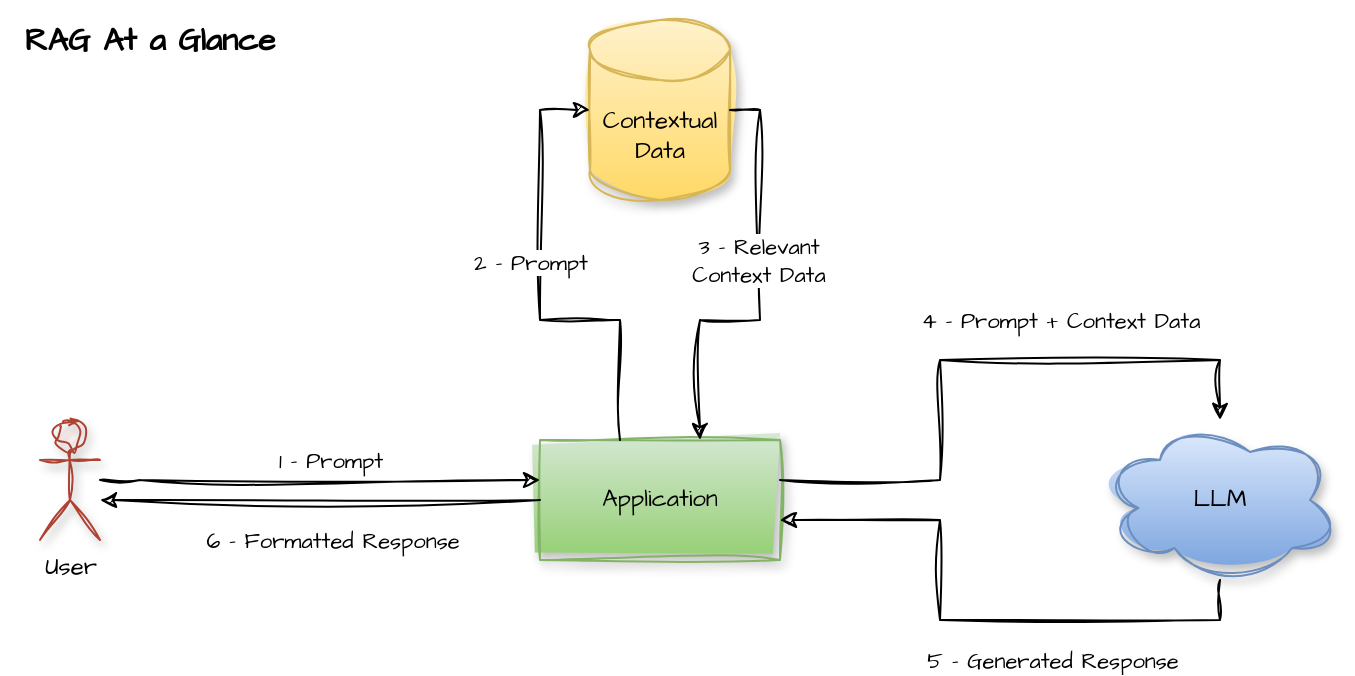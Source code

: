 <mxfile version="24.7.5" pages="3">
  <diagram name="RAG" id="kE4obG4LP_5_lALKV78q">
    <mxGraphModel dx="447" dy="502" grid="1" gridSize="10" guides="1" tooltips="1" connect="1" arrows="1" fold="1" page="0" pageScale="1" pageWidth="1100" pageHeight="850" math="0" shadow="0">
      <root>
        <mxCell id="0" />
        <mxCell id="1" parent="0" />
        <mxCell id="pPXNvvsrgx85W-xxbqxP-14" value="LLM" style="ellipse;shape=cloud;whiteSpace=wrap;html=1;sketch=1;hachureGap=4;jiggle=2;curveFitting=1;fontFamily=Architects Daughter;fontSource=https%3A%2F%2Ffonts.googleapis.com%2Fcss%3Ffamily%3DArchitects%2BDaughter;fillColor=#dae8fc;gradientColor=#7ea6e0;strokeColor=#6c8ebf;shadow=1;" parent="1" vertex="1">
          <mxGeometry x="1160" y="410" width="120" height="80" as="geometry" />
        </mxCell>
        <mxCell id="pPXNvvsrgx85W-xxbqxP-9" value="Contextual&lt;div&gt;Data&lt;/div&gt;" style="shape=cylinder3;whiteSpace=wrap;html=1;boundedLbl=1;backgroundOutline=1;size=15;sketch=1;hachureGap=4;jiggle=2;curveFitting=1;fontFamily=Architects Daughter;fontSource=https%3A%2F%2Ffonts.googleapis.com%2Fcss%3Ffamily%3DArchitects%2BDaughter;fillColor=#fff2cc;gradientColor=#ffd966;strokeColor=#d6b656;shadow=1;" parent="1" vertex="1">
          <mxGeometry x="905" y="210" width="70" height="90" as="geometry" />
        </mxCell>
        <mxCell id="pPXNvvsrgx85W-xxbqxP-6" value="Application" style="rounded=0;whiteSpace=wrap;html=1;sketch=1;hachureGap=4;jiggle=2;curveFitting=1;fontFamily=Architects Daughter;fontSource=https%3A%2F%2Ffonts.googleapis.com%2Fcss%3Ffamily%3DArchitects%2BDaughter;fillColor=#d5e8d4;gradientColor=#97d077;strokeColor=#82b366;shadow=1;" parent="1" vertex="1">
          <mxGeometry x="880" y="420" width="120" height="60" as="geometry" />
        </mxCell>
        <mxCell id="pPXNvvsrgx85W-xxbqxP-7" style="edgeStyle=orthogonalEdgeStyle;rounded=0;sketch=1;hachureGap=4;jiggle=2;curveFitting=1;orthogonalLoop=1;jettySize=auto;html=1;fontFamily=Architects Daughter;fontSource=https%3A%2F%2Ffonts.googleapis.com%2Fcss%3Ffamily%3DArchitects%2BDaughter;" parent="1" source="pPXNvvsrgx85W-xxbqxP-1" target="pPXNvvsrgx85W-xxbqxP-6" edge="1">
          <mxGeometry relative="1" as="geometry">
            <Array as="points">
              <mxPoint x="680" y="440" />
              <mxPoint x="680" y="440" />
            </Array>
          </mxGeometry>
        </mxCell>
        <mxCell id="pPXNvvsrgx85W-xxbqxP-8" value="1 - Prompt" style="edgeLabel;html=1;align=center;verticalAlign=middle;resizable=0;points=[];sketch=1;hachureGap=4;jiggle=2;curveFitting=1;fontFamily=Architects Daughter;fontSource=https%3A%2F%2Ffonts.googleapis.com%2Fcss%3Ffamily%3DArchitects%2BDaughter;" parent="pPXNvvsrgx85W-xxbqxP-7" vertex="1" connectable="0">
          <mxGeometry x="-0.294" y="1" relative="1" as="geometry">
            <mxPoint x="37" y="-9" as="offset" />
          </mxGeometry>
        </mxCell>
        <mxCell id="pPXNvvsrgx85W-xxbqxP-1" value="User" style="shape=umlActor;verticalLabelPosition=bottom;verticalAlign=top;html=1;outlineConnect=0;sketch=1;hachureGap=4;jiggle=2;curveFitting=1;fontFamily=Architects Daughter;fontSource=https%3A%2F%2Ffonts.googleapis.com%2Fcss%3Ffamily%3DArchitects%2BDaughter;fillColor=#fad9d5;strokeColor=#ae4132;shadow=1;" parent="1" vertex="1">
          <mxGeometry x="630" y="410" width="30" height="60" as="geometry" />
        </mxCell>
        <mxCell id="pPXNvvsrgx85W-xxbqxP-10" style="edgeStyle=orthogonalEdgeStyle;rounded=0;sketch=1;hachureGap=4;jiggle=2;curveFitting=1;orthogonalLoop=1;jettySize=auto;html=1;fontFamily=Architects Daughter;fontSource=https%3A%2F%2Ffonts.googleapis.com%2Fcss%3Ffamily%3DArchitects%2BDaughter;" parent="1" source="pPXNvvsrgx85W-xxbqxP-6" target="pPXNvvsrgx85W-xxbqxP-9" edge="1">
          <mxGeometry relative="1" as="geometry">
            <Array as="points">
              <mxPoint x="920" y="360" />
              <mxPoint x="880" y="360" />
              <mxPoint x="880" y="255" />
            </Array>
          </mxGeometry>
        </mxCell>
        <mxCell id="pPXNvvsrgx85W-xxbqxP-11" value="2 - Prompt" style="edgeLabel;html=1;align=center;verticalAlign=middle;resizable=0;points=[];sketch=1;hachureGap=4;jiggle=2;curveFitting=1;fontFamily=Architects Daughter;fontSource=https%3A%2F%2Ffonts.googleapis.com%2Fcss%3Ffamily%3DArchitects%2BDaughter;" parent="pPXNvvsrgx85W-xxbqxP-10" vertex="1" connectable="0">
          <mxGeometry x="0.083" y="5" relative="1" as="geometry">
            <mxPoint y="-5" as="offset" />
          </mxGeometry>
        </mxCell>
        <mxCell id="pPXNvvsrgx85W-xxbqxP-15" style="edgeStyle=orthogonalEdgeStyle;rounded=0;sketch=1;hachureGap=4;jiggle=2;curveFitting=1;orthogonalLoop=1;jettySize=auto;html=1;fontFamily=Architects Daughter;fontSource=https%3A%2F%2Ffonts.googleapis.com%2Fcss%3Ffamily%3DArchitects%2BDaughter;" parent="1" source="pPXNvvsrgx85W-xxbqxP-6" target="pPXNvvsrgx85W-xxbqxP-14" edge="1">
          <mxGeometry relative="1" as="geometry">
            <Array as="points">
              <mxPoint x="1080" y="440" />
              <mxPoint x="1080" y="380" />
              <mxPoint x="1220" y="380" />
            </Array>
          </mxGeometry>
        </mxCell>
        <mxCell id="pPXNvvsrgx85W-xxbqxP-16" value="4 - Prompt + Context Data" style="edgeLabel;html=1;align=center;verticalAlign=middle;resizable=0;points=[];sketch=1;hachureGap=4;jiggle=2;curveFitting=1;fontFamily=Architects Daughter;fontSource=https%3A%2F%2Ffonts.googleapis.com%2Fcss%3Ffamily%3DArchitects%2BDaughter;" parent="pPXNvvsrgx85W-xxbqxP-15" vertex="1" connectable="0">
          <mxGeometry x="0.103" y="-2" relative="1" as="geometry">
            <mxPoint x="29" y="-22" as="offset" />
          </mxGeometry>
        </mxCell>
        <mxCell id="pPXNvvsrgx85W-xxbqxP-19" style="edgeStyle=orthogonalEdgeStyle;rounded=0;sketch=1;hachureGap=4;jiggle=2;curveFitting=1;orthogonalLoop=1;jettySize=auto;html=1;fontFamily=Architects Daughter;fontSource=https%3A%2F%2Ffonts.googleapis.com%2Fcss%3Ffamily%3DArchitects%2BDaughter;" parent="1" source="pPXNvvsrgx85W-xxbqxP-6" target="pPXNvvsrgx85W-xxbqxP-1" edge="1">
          <mxGeometry relative="1" as="geometry">
            <Array as="points">
              <mxPoint x="640" y="460" />
              <mxPoint x="640" y="460" />
            </Array>
          </mxGeometry>
        </mxCell>
        <mxCell id="pPXNvvsrgx85W-xxbqxP-20" value="6 - Formatted Response" style="edgeLabel;html=1;align=center;verticalAlign=middle;resizable=0;points=[];sketch=1;hachureGap=4;jiggle=2;curveFitting=1;fontFamily=Architects Daughter;fontSource=https%3A%2F%2Ffonts.googleapis.com%2Fcss%3Ffamily%3DArchitects%2BDaughter;" parent="pPXNvvsrgx85W-xxbqxP-19" vertex="1" connectable="0">
          <mxGeometry x="-0.05" y="3" relative="1" as="geometry">
            <mxPoint y="17" as="offset" />
          </mxGeometry>
        </mxCell>
        <mxCell id="pPXNvvsrgx85W-xxbqxP-12" style="edgeStyle=orthogonalEdgeStyle;rounded=0;sketch=1;hachureGap=4;jiggle=2;curveFitting=1;orthogonalLoop=1;jettySize=auto;html=1;fontFamily=Architects Daughter;fontSource=https%3A%2F%2Ffonts.googleapis.com%2Fcss%3Ffamily%3DArchitects%2BDaughter;" parent="1" source="pPXNvvsrgx85W-xxbqxP-9" target="pPXNvvsrgx85W-xxbqxP-6" edge="1">
          <mxGeometry relative="1" as="geometry">
            <Array as="points">
              <mxPoint x="990" y="255" />
              <mxPoint x="990" y="360" />
              <mxPoint x="960" y="360" />
            </Array>
          </mxGeometry>
        </mxCell>
        <mxCell id="pPXNvvsrgx85W-xxbqxP-13" value="3 - Relevant&lt;div&gt;Context Data&lt;/div&gt;" style="edgeLabel;html=1;align=center;verticalAlign=middle;resizable=0;points=[];sketch=1;hachureGap=4;jiggle=2;curveFitting=1;fontFamily=Architects Daughter;fontSource=https%3A%2F%2Ffonts.googleapis.com%2Fcss%3Ffamily%3DArchitects%2BDaughter;" parent="pPXNvvsrgx85W-xxbqxP-12" vertex="1" connectable="0">
          <mxGeometry x="-0.352" y="-1" relative="1" as="geometry">
            <mxPoint y="22" as="offset" />
          </mxGeometry>
        </mxCell>
        <mxCell id="pPXNvvsrgx85W-xxbqxP-17" style="edgeStyle=orthogonalEdgeStyle;rounded=0;sketch=1;hachureGap=4;jiggle=2;curveFitting=1;orthogonalLoop=1;jettySize=auto;html=1;fontFamily=Architects Daughter;fontSource=https%3A%2F%2Ffonts.googleapis.com%2Fcss%3Ffamily%3DArchitects%2BDaughter;" parent="1" source="pPXNvvsrgx85W-xxbqxP-14" target="pPXNvvsrgx85W-xxbqxP-6" edge="1">
          <mxGeometry relative="1" as="geometry">
            <Array as="points">
              <mxPoint x="1220" y="510" />
              <mxPoint x="1080" y="510" />
              <mxPoint x="1080" y="460" />
            </Array>
          </mxGeometry>
        </mxCell>
        <mxCell id="pPXNvvsrgx85W-xxbqxP-18" value="5 - Generated Response" style="edgeLabel;html=1;align=center;verticalAlign=middle;resizable=0;points=[];sketch=1;hachureGap=4;jiggle=2;curveFitting=1;fontFamily=Architects Daughter;fontSource=https%3A%2F%2Ffonts.googleapis.com%2Fcss%3Ffamily%3DArchitects%2BDaughter;" parent="pPXNvvsrgx85W-xxbqxP-17" vertex="1" connectable="0">
          <mxGeometry x="-0.283" y="3" relative="1" as="geometry">
            <mxPoint y="17" as="offset" />
          </mxGeometry>
        </mxCell>
        <mxCell id="pPXNvvsrgx85W-xxbqxP-22" value="&lt;b&gt;&lt;font style=&quot;font-size: 16px;&quot;&gt;RAG At a Glance&lt;/font&gt;&lt;/b&gt;" style="text;strokeColor=none;align=center;fillColor=none;html=1;verticalAlign=middle;whiteSpace=wrap;rounded=0;fontFamily=Architects Daughter;fontSource=https%3A%2F%2Ffonts.googleapis.com%2Fcss%3Ffamily%3DArchitects%2BDaughter;" parent="1" vertex="1">
          <mxGeometry x="610" y="200" width="150" height="40" as="geometry" />
        </mxCell>
      </root>
    </mxGraphModel>
  </diagram>
  <diagram name="Chained RAG" id="l81IULzTw1JL9GeT73h5">
    <mxGraphModel dx="447" dy="502" grid="1" gridSize="10" guides="1" tooltips="1" connect="1" arrows="1" fold="1" page="0" pageScale="1" pageWidth="1100" pageHeight="850" math="0" shadow="0">
      <root>
        <mxCell id="gzQuNbm_RBBoLiChKryB-0" />
        <mxCell id="gzQuNbm_RBBoLiChKryB-1" parent="gzQuNbm_RBBoLiChKryB-0" />
        <mxCell id="CKhLKCafp6x-i7XQPc13-2" style="edgeStyle=orthogonalEdgeStyle;rounded=0;sketch=1;hachureGap=4;jiggle=2;curveFitting=1;orthogonalLoop=1;jettySize=auto;html=1;fontFamily=Architects Daughter;fontSource=https%3A%2F%2Ffonts.googleapis.com%2Fcss%3Ffamily%3DArchitects%2BDaughter;" parent="gzQuNbm_RBBoLiChKryB-1" source="gzQuNbm_RBBoLiChKryB-2" target="gzQuNbm_RBBoLiChKryB-4" edge="1">
          <mxGeometry relative="1" as="geometry">
            <Array as="points">
              <mxPoint x="1030" y="390" />
              <mxPoint x="1030" y="390" />
            </Array>
          </mxGeometry>
        </mxCell>
        <mxCell id="CKhLKCafp6x-i7XQPc13-3" value="3 - Search Terms" style="edgeLabel;html=1;align=center;verticalAlign=middle;resizable=0;points=[];sketch=1;hachureGap=4;jiggle=2;curveFitting=1;fontFamily=Architects Daughter;fontSource=https%3A%2F%2Ffonts.googleapis.com%2Fcss%3Ffamily%3DArchitects%2BDaughter;" parent="CKhLKCafp6x-i7XQPc13-2" vertex="1" connectable="0">
          <mxGeometry x="-0.273" y="4" relative="1" as="geometry">
            <mxPoint x="-30" y="6" as="offset" />
          </mxGeometry>
        </mxCell>
        <mxCell id="DBpJ9lg1sncfKDt48QXm-1" style="edgeStyle=orthogonalEdgeStyle;rounded=0;sketch=1;hachureGap=4;jiggle=2;curveFitting=1;orthogonalLoop=1;jettySize=auto;html=1;fontFamily=Architects Daughter;fontSource=https%3A%2F%2Ffonts.googleapis.com%2Fcss%3Ffamily%3DArchitects%2BDaughter;" parent="gzQuNbm_RBBoLiChKryB-1" source="gzQuNbm_RBBoLiChKryB-2" target="gzQuNbm_RBBoLiChKryB-4" edge="1">
          <mxGeometry relative="1" as="geometry">
            <Array as="points">
              <mxPoint x="1095" y="460" />
              <mxPoint x="1095" y="480" />
            </Array>
          </mxGeometry>
        </mxCell>
        <mxCell id="xfKBIIXzis9Ij6C3FSD8-0" value="7 - Generated Response" style="edgeLabel;html=1;align=center;verticalAlign=middle;resizable=0;points=[];sketch=1;hachureGap=4;jiggle=2;curveFitting=1;fontFamily=Architects Daughter;fontSource=https%3A%2F%2Ffonts.googleapis.com%2Fcss%3Ffamily%3DArchitects%2BDaughter;" parent="DBpJ9lg1sncfKDt48QXm-1" vertex="1" connectable="0">
          <mxGeometry x="0.447" y="-5" relative="1" as="geometry">
            <mxPoint x="31" y="15" as="offset" />
          </mxGeometry>
        </mxCell>
        <mxCell id="gzQuNbm_RBBoLiChKryB-2" value="LLM" style="ellipse;shape=cloud;whiteSpace=wrap;html=1;sketch=1;hachureGap=4;jiggle=2;curveFitting=1;fontFamily=Architects Daughter;fontSource=https%3A%2F%2Ffonts.googleapis.com%2Fcss%3Ffamily%3DArchitects%2BDaughter;fillColor=#dae8fc;gradientColor=#7ea6e0;strokeColor=#6c8ebf;shadow=1;" parent="gzQuNbm_RBBoLiChKryB-1" vertex="1">
          <mxGeometry x="1200" y="330" width="180" height="160" as="geometry" />
        </mxCell>
        <mxCell id="dFbbVLXE851_XW0I7uAp-3" style="edgeStyle=orthogonalEdgeStyle;rounded=0;sketch=1;hachureGap=4;jiggle=2;curveFitting=1;orthogonalLoop=1;jettySize=auto;html=1;fontFamily=Architects Daughter;fontSource=https%3A%2F%2Ffonts.googleapis.com%2Fcss%3Ffamily%3DArchitects%2BDaughter;" parent="gzQuNbm_RBBoLiChKryB-1" source="gzQuNbm_RBBoLiChKryB-3" target="gzQuNbm_RBBoLiChKryB-4" edge="1">
          <mxGeometry relative="1" as="geometry">
            <Array as="points">
              <mxPoint x="990" y="165" />
              <mxPoint x="990" y="265" />
              <mxPoint x="950" y="265" />
            </Array>
          </mxGeometry>
        </mxCell>
        <mxCell id="dFbbVLXE851_XW0I7uAp-4" value="5 - Relevant&lt;div&gt;Context Data&lt;/div&gt;" style="edgeLabel;html=1;align=center;verticalAlign=middle;resizable=0;points=[];sketch=1;hachureGap=4;jiggle=2;curveFitting=1;fontFamily=Architects Daughter;fontSource=https%3A%2F%2Ffonts.googleapis.com%2Fcss%3Ffamily%3DArchitects%2BDaughter;" parent="dFbbVLXE851_XW0I7uAp-3" vertex="1" connectable="0">
          <mxGeometry x="-0.164" relative="1" as="geometry">
            <mxPoint x="50" y="-12" as="offset" />
          </mxGeometry>
        </mxCell>
        <mxCell id="gzQuNbm_RBBoLiChKryB-3" value="Contextual&lt;div&gt;Data&lt;/div&gt;" style="shape=cylinder3;whiteSpace=wrap;html=1;boundedLbl=1;backgroundOutline=1;size=15;sketch=1;hachureGap=4;jiggle=2;curveFitting=1;fontFamily=Architects Daughter;fontSource=https%3A%2F%2Ffonts.googleapis.com%2Fcss%3Ffamily%3DArchitects%2BDaughter;fillColor=#fff2cc;gradientColor=#ffd966;strokeColor=#d6b656;shadow=1;" parent="gzQuNbm_RBBoLiChKryB-1" vertex="1">
          <mxGeometry x="895" y="120" width="70" height="90" as="geometry" />
        </mxCell>
        <mxCell id="CKhLKCafp6x-i7XQPc13-0" style="edgeStyle=orthogonalEdgeStyle;rounded=0;sketch=1;hachureGap=4;jiggle=2;curveFitting=1;orthogonalLoop=1;jettySize=auto;html=1;fontFamily=Architects Daughter;fontSource=https%3A%2F%2Ffonts.googleapis.com%2Fcss%3Ffamily%3DArchitects%2BDaughter;" parent="gzQuNbm_RBBoLiChKryB-1" source="gzQuNbm_RBBoLiChKryB-4" target="gzQuNbm_RBBoLiChKryB-2" edge="1">
          <mxGeometry relative="1" as="geometry">
            <Array as="points">
              <mxPoint x="1075" y="340" />
              <mxPoint x="1075" y="360" />
            </Array>
          </mxGeometry>
        </mxCell>
        <mxCell id="CKhLKCafp6x-i7XQPc13-1" value="2 - Convert Prompt&lt;div&gt;to Search Terms&lt;/div&gt;" style="edgeLabel;html=1;align=center;verticalAlign=middle;resizable=0;points=[];sketch=1;hachureGap=4;jiggle=2;curveFitting=1;fontFamily=Architects Daughter;fontSource=https%3A%2F%2Ffonts.googleapis.com%2Fcss%3Ffamily%3DArchitects%2BDaughter;" parent="CKhLKCafp6x-i7XQPc13-0" vertex="1" connectable="0">
          <mxGeometry x="-0.466" relative="1" as="geometry">
            <mxPoint x="24" y="-20" as="offset" />
          </mxGeometry>
        </mxCell>
        <mxCell id="dFbbVLXE851_XW0I7uAp-1" style="edgeStyle=orthogonalEdgeStyle;rounded=0;sketch=1;hachureGap=4;jiggle=2;curveFitting=1;orthogonalLoop=1;jettySize=auto;html=1;fontFamily=Architects Daughter;fontSource=https%3A%2F%2Ffonts.googleapis.com%2Fcss%3Ffamily%3DArchitects%2BDaughter;" parent="gzQuNbm_RBBoLiChKryB-1" source="gzQuNbm_RBBoLiChKryB-4" target="gzQuNbm_RBBoLiChKryB-3" edge="1">
          <mxGeometry relative="1" as="geometry">
            <Array as="points">
              <mxPoint x="910" y="265" />
              <mxPoint x="870" y="265" />
              <mxPoint x="870" y="165" />
            </Array>
          </mxGeometry>
        </mxCell>
        <mxCell id="dFbbVLXE851_XW0I7uAp-2" value="4 - Search&lt;div&gt;Terms&lt;/div&gt;" style="edgeLabel;html=1;align=center;verticalAlign=middle;resizable=0;points=[];sketch=1;hachureGap=4;jiggle=2;curveFitting=1;fontFamily=Architects Daughter;fontSource=https%3A%2F%2Ffonts.googleapis.com%2Fcss%3Ffamily%3DArchitects%2BDaughter;" parent="dFbbVLXE851_XW0I7uAp-1" vertex="1" connectable="0">
          <mxGeometry x="-0.182" y="-2" relative="1" as="geometry">
            <mxPoint x="-45" y="-43" as="offset" />
          </mxGeometry>
        </mxCell>
        <mxCell id="dvjIXB0ZnnetKhNZxXUa-0" style="edgeStyle=orthogonalEdgeStyle;rounded=0;sketch=1;hachureGap=4;jiggle=2;curveFitting=1;orthogonalLoop=1;jettySize=auto;html=1;fontFamily=Architects Daughter;fontSource=https%3A%2F%2Ffonts.googleapis.com%2Fcss%3Ffamily%3DArchitects%2BDaughter;" parent="gzQuNbm_RBBoLiChKryB-1" source="gzQuNbm_RBBoLiChKryB-4" target="gzQuNbm_RBBoLiChKryB-2" edge="1">
          <mxGeometry relative="1" as="geometry">
            <Array as="points">
              <mxPoint x="1030" y="430" />
              <mxPoint x="1030" y="430" />
            </Array>
          </mxGeometry>
        </mxCell>
        <mxCell id="DBpJ9lg1sncfKDt48QXm-0" value="6 - Prompt + Context Data" style="edgeLabel;html=1;align=center;verticalAlign=middle;resizable=0;points=[];sketch=1;hachureGap=4;jiggle=2;curveFitting=1;fontFamily=Architects Daughter;fontSource=https%3A%2F%2Ffonts.googleapis.com%2Fcss%3Ffamily%3DArchitects%2BDaughter;" parent="dvjIXB0ZnnetKhNZxXUa-0" vertex="1" connectable="0">
          <mxGeometry x="-0.398" y="2" relative="1" as="geometry">
            <mxPoint x="36" y="12" as="offset" />
          </mxGeometry>
        </mxCell>
        <mxCell id="gzQuNbm_RBBoLiChKryB-4" value="Application" style="rounded=0;whiteSpace=wrap;html=1;sketch=1;hachureGap=4;jiggle=2;curveFitting=1;fontFamily=Architects Daughter;fontSource=https%3A%2F%2Ffonts.googleapis.com%2Fcss%3Ffamily%3DArchitects%2BDaughter;fillColor=#d5e8d4;gradientColor=#97d077;strokeColor=#82b366;shadow=1;" parent="gzQuNbm_RBBoLiChKryB-1" vertex="1">
          <mxGeometry x="870" y="320" width="120" height="180" as="geometry" />
        </mxCell>
        <mxCell id="gzQuNbm_RBBoLiChKryB-5" style="edgeStyle=orthogonalEdgeStyle;rounded=0;sketch=1;hachureGap=4;jiggle=2;curveFitting=1;orthogonalLoop=1;jettySize=auto;html=1;fontFamily=Architects Daughter;fontSource=https%3A%2F%2Ffonts.googleapis.com%2Fcss%3Ffamily%3DArchitects%2BDaughter;" parent="gzQuNbm_RBBoLiChKryB-1" source="gzQuNbm_RBBoLiChKryB-7" edge="1">
          <mxGeometry relative="1" as="geometry">
            <mxPoint x="660" y="350" as="sourcePoint" />
            <mxPoint x="870" y="350" as="targetPoint" />
            <Array as="points">
              <mxPoint x="765" y="390" />
              <mxPoint x="765" y="350" />
            </Array>
          </mxGeometry>
        </mxCell>
        <mxCell id="gzQuNbm_RBBoLiChKryB-6" value="1 - Prompt" style="edgeLabel;html=1;align=center;verticalAlign=middle;resizable=0;points=[];sketch=1;hachureGap=4;jiggle=2;curveFitting=1;fontFamily=Architects Daughter;fontSource=https%3A%2F%2Ffonts.googleapis.com%2Fcss%3Ffamily%3DArchitects%2BDaughter;" parent="gzQuNbm_RBBoLiChKryB-5" vertex="1" connectable="0">
          <mxGeometry x="-0.294" y="1" relative="1" as="geometry">
            <mxPoint x="-32" y="-19" as="offset" />
          </mxGeometry>
        </mxCell>
        <mxCell id="gzQuNbm_RBBoLiChKryB-7" value="User" style="shape=umlActor;verticalLabelPosition=bottom;verticalAlign=top;html=1;outlineConnect=0;sketch=1;hachureGap=4;jiggle=2;curveFitting=1;fontFamily=Architects Daughter;fontSource=https%3A%2F%2Ffonts.googleapis.com%2Fcss%3Ffamily%3DArchitects%2BDaughter;fillColor=#fad9d5;strokeColor=#ae4132;shadow=1;" parent="gzQuNbm_RBBoLiChKryB-1" vertex="1">
          <mxGeometry x="620" y="380" width="30" height="60" as="geometry" />
        </mxCell>
        <mxCell id="gzQuNbm_RBBoLiChKryB-12" style="edgeStyle=orthogonalEdgeStyle;rounded=0;sketch=1;hachureGap=4;jiggle=2;curveFitting=1;orthogonalLoop=1;jettySize=auto;html=1;fontFamily=Architects Daughter;fontSource=https%3A%2F%2Ffonts.googleapis.com%2Fcss%3Ffamily%3DArchitects%2BDaughter;" parent="gzQuNbm_RBBoLiChKryB-1" source="gzQuNbm_RBBoLiChKryB-4" target="gzQuNbm_RBBoLiChKryB-7" edge="1">
          <mxGeometry relative="1" as="geometry">
            <Array as="points">
              <mxPoint x="760" y="480" />
              <mxPoint x="760" y="430" />
            </Array>
          </mxGeometry>
        </mxCell>
        <mxCell id="gzQuNbm_RBBoLiChKryB-13" value="8 - Formatted Response" style="edgeLabel;html=1;align=center;verticalAlign=middle;resizable=0;points=[];sketch=1;hachureGap=4;jiggle=2;curveFitting=1;fontFamily=Architects Daughter;fontSource=https%3A%2F%2Ffonts.googleapis.com%2Fcss%3Ffamily%3DArchitects%2BDaughter;" parent="gzQuNbm_RBBoLiChKryB-12" vertex="1" connectable="0">
          <mxGeometry x="-0.05" y="3" relative="1" as="geometry">
            <mxPoint x="-7" y="38" as="offset" />
          </mxGeometry>
        </mxCell>
        <mxCell id="gzQuNbm_RBBoLiChKryB-18" value="&lt;b&gt;&lt;font style=&quot;font-size: 16px;&quot;&gt;Chained RAG&lt;/font&gt;&lt;/b&gt;" style="text;strokeColor=none;align=center;fillColor=none;html=1;verticalAlign=middle;whiteSpace=wrap;rounded=0;fontFamily=Architects Daughter;fontSource=https%3A%2F%2Ffonts.googleapis.com%2Fcss%3Ffamily%3DArchitects%2BDaughter;" parent="gzQuNbm_RBBoLiChKryB-1" vertex="1">
          <mxGeometry x="590" y="100" width="150" height="40" as="geometry" />
        </mxCell>
      </root>
    </mxGraphModel>
  </diagram>
  <diagram name="Tools-RAG" id="5gKEQBaChF7w7_cSnuJO">
    <mxGraphModel dx="447" dy="502" grid="1" gridSize="10" guides="1" tooltips="1" connect="1" arrows="1" fold="1" page="0" pageScale="1" pageWidth="1100" pageHeight="850" math="0" shadow="0">
      <root>
        <mxCell id="ggy9wHLkx3hfmrVUQLov-0" />
        <mxCell id="ggy9wHLkx3hfmrVUQLov-1" parent="ggy9wHLkx3hfmrVUQLov-0" />
        <mxCell id="ggy9wHLkx3hfmrVUQLov-2" style="edgeStyle=orthogonalEdgeStyle;rounded=0;sketch=1;hachureGap=4;jiggle=2;curveFitting=1;orthogonalLoop=1;jettySize=auto;html=1;fontFamily=Architects Daughter;fontSource=https%3A%2F%2Ffonts.googleapis.com%2Fcss%3Ffamily%3DArchitects%2BDaughter;" edge="1" parent="ggy9wHLkx3hfmrVUQLov-1" source="ggy9wHLkx3hfmrVUQLov-6" target="ggy9wHLkx3hfmrVUQLov-16">
          <mxGeometry relative="1" as="geometry">
            <Array as="points">
              <mxPoint x="1030" y="390" />
              <mxPoint x="1030" y="390" />
            </Array>
          </mxGeometry>
        </mxCell>
        <mxCell id="ggy9wHLkx3hfmrVUQLov-3" value="3 - tools + arg(s)" style="edgeLabel;html=1;align=center;verticalAlign=middle;resizable=0;points=[];sketch=1;hachureGap=4;jiggle=2;curveFitting=1;fontFamily=Architects Daughter;fontSource=https%3A%2F%2Ffonts.googleapis.com%2Fcss%3Ffamily%3DArchitects%2BDaughter;" vertex="1" connectable="0" parent="ggy9wHLkx3hfmrVUQLov-2">
          <mxGeometry x="-0.273" y="4" relative="1" as="geometry">
            <mxPoint x="-30" y="6" as="offset" />
          </mxGeometry>
        </mxCell>
        <mxCell id="ggy9wHLkx3hfmrVUQLov-4" style="edgeStyle=orthogonalEdgeStyle;rounded=0;sketch=1;hachureGap=4;jiggle=2;curveFitting=1;orthogonalLoop=1;jettySize=auto;html=1;fontFamily=Architects Daughter;fontSource=https%3A%2F%2Ffonts.googleapis.com%2Fcss%3Ffamily%3DArchitects%2BDaughter;" edge="1" parent="ggy9wHLkx3hfmrVUQLov-1" source="ggy9wHLkx3hfmrVUQLov-6" target="ggy9wHLkx3hfmrVUQLov-16">
          <mxGeometry relative="1" as="geometry">
            <Array as="points">
              <mxPoint x="1095" y="460" />
              <mxPoint x="1095" y="480" />
            </Array>
          </mxGeometry>
        </mxCell>
        <mxCell id="ggy9wHLkx3hfmrVUQLov-5" value="7 - Generated Response" style="edgeLabel;html=1;align=center;verticalAlign=middle;resizable=0;points=[];sketch=1;hachureGap=4;jiggle=2;curveFitting=1;fontFamily=Architects Daughter;fontSource=https%3A%2F%2Ffonts.googleapis.com%2Fcss%3Ffamily%3DArchitects%2BDaughter;" vertex="1" connectable="0" parent="ggy9wHLkx3hfmrVUQLov-4">
          <mxGeometry x="0.447" y="-5" relative="1" as="geometry">
            <mxPoint x="31" y="15" as="offset" />
          </mxGeometry>
        </mxCell>
        <mxCell id="ggy9wHLkx3hfmrVUQLov-6" value="LLM" style="ellipse;shape=cloud;whiteSpace=wrap;html=1;sketch=1;hachureGap=4;jiggle=2;curveFitting=1;fontFamily=Architects Daughter;fontSource=https%3A%2F%2Ffonts.googleapis.com%2Fcss%3Ffamily%3DArchitects%2BDaughter;fillColor=#dae8fc;gradientColor=#7ea6e0;strokeColor=#6c8ebf;shadow=1;" vertex="1" parent="ggy9wHLkx3hfmrVUQLov-1">
          <mxGeometry x="1200" y="330" width="180" height="160" as="geometry" />
        </mxCell>
        <mxCell id="ggy9wHLkx3hfmrVUQLov-7" style="edgeStyle=orthogonalEdgeStyle;rounded=0;sketch=1;hachureGap=4;jiggle=2;curveFitting=1;orthogonalLoop=1;jettySize=auto;html=1;fontFamily=Architects Daughter;fontSource=https%3A%2F%2Ffonts.googleapis.com%2Fcss%3Ffamily%3DArchitects%2BDaughter;" edge="1" parent="ggy9wHLkx3hfmrVUQLov-1" source="ggy9wHLkx3hfmrVUQLov-9" target="ggy9wHLkx3hfmrVUQLov-16">
          <mxGeometry relative="1" as="geometry">
            <Array as="points">
              <mxPoint x="990" y="165" />
              <mxPoint x="990" y="265" />
              <mxPoint x="950" y="265" />
            </Array>
          </mxGeometry>
        </mxCell>
        <mxCell id="ggy9wHLkx3hfmrVUQLov-8" value="5 - tool results" style="edgeLabel;html=1;align=center;verticalAlign=middle;resizable=0;points=[];sketch=1;hachureGap=4;jiggle=2;curveFitting=1;fontFamily=Architects Daughter;fontSource=https%3A%2F%2Ffonts.googleapis.com%2Fcss%3Ffamily%3DArchitects%2BDaughter;" vertex="1" connectable="0" parent="ggy9wHLkx3hfmrVUQLov-7">
          <mxGeometry x="-0.164" relative="1" as="geometry">
            <mxPoint x="50" y="-12" as="offset" />
          </mxGeometry>
        </mxCell>
        <mxCell id="ggy9wHLkx3hfmrVUQLov-9" value="Data Source(s)" style="shape=cylinder3;whiteSpace=wrap;html=1;boundedLbl=1;backgroundOutline=1;size=15;sketch=1;hachureGap=4;jiggle=2;curveFitting=1;fontFamily=Architects Daughter;fontSource=https%3A%2F%2Ffonts.googleapis.com%2Fcss%3Ffamily%3DArchitects%2BDaughter;fillColor=#fff2cc;gradientColor=#ffd966;strokeColor=#d6b656;shadow=1;" vertex="1" parent="ggy9wHLkx3hfmrVUQLov-1">
          <mxGeometry x="895" y="120" width="70" height="90" as="geometry" />
        </mxCell>
        <mxCell id="ggy9wHLkx3hfmrVUQLov-10" style="edgeStyle=orthogonalEdgeStyle;rounded=0;sketch=1;hachureGap=4;jiggle=2;curveFitting=1;orthogonalLoop=1;jettySize=auto;html=1;fontFamily=Architects Daughter;fontSource=https%3A%2F%2Ffonts.googleapis.com%2Fcss%3Ffamily%3DArchitects%2BDaughter;" edge="1" parent="ggy9wHLkx3hfmrVUQLov-1" source="ggy9wHLkx3hfmrVUQLov-16" target="ggy9wHLkx3hfmrVUQLov-6">
          <mxGeometry relative="1" as="geometry">
            <Array as="points">
              <mxPoint x="1075" y="340" />
              <mxPoint x="1075" y="360" />
            </Array>
          </mxGeometry>
        </mxCell>
        <mxCell id="ggy9wHLkx3hfmrVUQLov-11" value="2 - Prompt + list of tool definitions" style="edgeLabel;html=1;align=center;verticalAlign=middle;resizable=0;points=[];sketch=1;hachureGap=4;jiggle=2;curveFitting=1;fontFamily=Architects Daughter;fontSource=https%3A%2F%2Ffonts.googleapis.com%2Fcss%3Ffamily%3DArchitects%2BDaughter;" vertex="1" connectable="0" parent="ggy9wHLkx3hfmrVUQLov-10">
          <mxGeometry x="-0.466" relative="1" as="geometry">
            <mxPoint x="48" y="-20" as="offset" />
          </mxGeometry>
        </mxCell>
        <mxCell id="ggy9wHLkx3hfmrVUQLov-12" style="edgeStyle=orthogonalEdgeStyle;rounded=0;sketch=1;hachureGap=4;jiggle=2;curveFitting=1;orthogonalLoop=1;jettySize=auto;html=1;fontFamily=Architects Daughter;fontSource=https%3A%2F%2Ffonts.googleapis.com%2Fcss%3Ffamily%3DArchitects%2BDaughter;" edge="1" parent="ggy9wHLkx3hfmrVUQLov-1" source="ggy9wHLkx3hfmrVUQLov-16" target="ggy9wHLkx3hfmrVUQLov-9">
          <mxGeometry relative="1" as="geometry">
            <Array as="points">
              <mxPoint x="910" y="265" />
              <mxPoint x="870" y="265" />
              <mxPoint x="870" y="165" />
            </Array>
          </mxGeometry>
        </mxCell>
        <mxCell id="ggy9wHLkx3hfmrVUQLov-13" value="4 - tool calls" style="edgeLabel;html=1;align=center;verticalAlign=middle;resizable=0;points=[];sketch=1;hachureGap=4;jiggle=2;curveFitting=1;fontFamily=Architects Daughter;fontSource=https%3A%2F%2Ffonts.googleapis.com%2Fcss%3Ffamily%3DArchitects%2BDaughter;" vertex="1" connectable="0" parent="ggy9wHLkx3hfmrVUQLov-12">
          <mxGeometry x="-0.182" y="-2" relative="1" as="geometry">
            <mxPoint x="-45" y="-43" as="offset" />
          </mxGeometry>
        </mxCell>
        <mxCell id="ggy9wHLkx3hfmrVUQLov-14" style="edgeStyle=orthogonalEdgeStyle;rounded=0;sketch=1;hachureGap=4;jiggle=2;curveFitting=1;orthogonalLoop=1;jettySize=auto;html=1;fontFamily=Architects Daughter;fontSource=https%3A%2F%2Ffonts.googleapis.com%2Fcss%3Ffamily%3DArchitects%2BDaughter;" edge="1" parent="ggy9wHLkx3hfmrVUQLov-1" source="ggy9wHLkx3hfmrVUQLov-16" target="ggy9wHLkx3hfmrVUQLov-6">
          <mxGeometry relative="1" as="geometry">
            <Array as="points">
              <mxPoint x="1030" y="430" />
              <mxPoint x="1030" y="430" />
            </Array>
          </mxGeometry>
        </mxCell>
        <mxCell id="ggy9wHLkx3hfmrVUQLov-15" value="6 - tool results + history" style="edgeLabel;html=1;align=center;verticalAlign=middle;resizable=0;points=[];sketch=1;hachureGap=4;jiggle=2;curveFitting=1;fontFamily=Architects Daughter;fontSource=https%3A%2F%2Ffonts.googleapis.com%2Fcss%3Ffamily%3DArchitects%2BDaughter;" vertex="1" connectable="0" parent="ggy9wHLkx3hfmrVUQLov-14">
          <mxGeometry x="-0.398" y="2" relative="1" as="geometry">
            <mxPoint x="36" y="12" as="offset" />
          </mxGeometry>
        </mxCell>
        <mxCell id="ggy9wHLkx3hfmrVUQLov-16" value="Application&lt;div&gt;(aka Agent)&lt;/div&gt;" style="rounded=0;whiteSpace=wrap;html=1;sketch=1;hachureGap=4;jiggle=2;curveFitting=1;fontFamily=Architects Daughter;fontSource=https%3A%2F%2Ffonts.googleapis.com%2Fcss%3Ffamily%3DArchitects%2BDaughter;fillColor=#d5e8d4;gradientColor=#97d077;strokeColor=#82b366;shadow=1;" vertex="1" parent="ggy9wHLkx3hfmrVUQLov-1">
          <mxGeometry x="870" y="320" width="120" height="180" as="geometry" />
        </mxCell>
        <mxCell id="ggy9wHLkx3hfmrVUQLov-17" style="edgeStyle=orthogonalEdgeStyle;rounded=0;sketch=1;hachureGap=4;jiggle=2;curveFitting=1;orthogonalLoop=1;jettySize=auto;html=1;fontFamily=Architects Daughter;fontSource=https%3A%2F%2Ffonts.googleapis.com%2Fcss%3Ffamily%3DArchitects%2BDaughter;" edge="1" parent="ggy9wHLkx3hfmrVUQLov-1" source="ggy9wHLkx3hfmrVUQLov-19">
          <mxGeometry relative="1" as="geometry">
            <mxPoint x="660" y="350" as="sourcePoint" />
            <mxPoint x="870" y="350" as="targetPoint" />
            <Array as="points">
              <mxPoint x="765" y="390" />
              <mxPoint x="765" y="350" />
            </Array>
          </mxGeometry>
        </mxCell>
        <mxCell id="ggy9wHLkx3hfmrVUQLov-18" value="1 - Prompt" style="edgeLabel;html=1;align=center;verticalAlign=middle;resizable=0;points=[];sketch=1;hachureGap=4;jiggle=2;curveFitting=1;fontFamily=Architects Daughter;fontSource=https%3A%2F%2Ffonts.googleapis.com%2Fcss%3Ffamily%3DArchitects%2BDaughter;" vertex="1" connectable="0" parent="ggy9wHLkx3hfmrVUQLov-17">
          <mxGeometry x="-0.294" y="1" relative="1" as="geometry">
            <mxPoint x="-32" y="-19" as="offset" />
          </mxGeometry>
        </mxCell>
        <mxCell id="ggy9wHLkx3hfmrVUQLov-19" value="User" style="shape=umlActor;verticalLabelPosition=bottom;verticalAlign=top;html=1;outlineConnect=0;sketch=1;hachureGap=4;jiggle=2;curveFitting=1;fontFamily=Architects Daughter;fontSource=https%3A%2F%2Ffonts.googleapis.com%2Fcss%3Ffamily%3DArchitects%2BDaughter;fillColor=#fad9d5;strokeColor=#ae4132;shadow=1;" vertex="1" parent="ggy9wHLkx3hfmrVUQLov-1">
          <mxGeometry x="620" y="380" width="30" height="60" as="geometry" />
        </mxCell>
        <mxCell id="ggy9wHLkx3hfmrVUQLov-20" style="edgeStyle=orthogonalEdgeStyle;rounded=0;sketch=1;hachureGap=4;jiggle=2;curveFitting=1;orthogonalLoop=1;jettySize=auto;html=1;fontFamily=Architects Daughter;fontSource=https%3A%2F%2Ffonts.googleapis.com%2Fcss%3Ffamily%3DArchitects%2BDaughter;" edge="1" parent="ggy9wHLkx3hfmrVUQLov-1" source="ggy9wHLkx3hfmrVUQLov-16" target="ggy9wHLkx3hfmrVUQLov-19">
          <mxGeometry relative="1" as="geometry">
            <Array as="points">
              <mxPoint x="760" y="480" />
              <mxPoint x="760" y="430" />
            </Array>
          </mxGeometry>
        </mxCell>
        <mxCell id="ggy9wHLkx3hfmrVUQLov-21" value="8 - Formatted Response" style="edgeLabel;html=1;align=center;verticalAlign=middle;resizable=0;points=[];sketch=1;hachureGap=4;jiggle=2;curveFitting=1;fontFamily=Architects Daughter;fontSource=https%3A%2F%2Ffonts.googleapis.com%2Fcss%3Ffamily%3DArchitects%2BDaughter;" vertex="1" connectable="0" parent="ggy9wHLkx3hfmrVUQLov-20">
          <mxGeometry x="-0.05" y="3" relative="1" as="geometry">
            <mxPoint x="-7" y="38" as="offset" />
          </mxGeometry>
        </mxCell>
        <mxCell id="ggy9wHLkx3hfmrVUQLov-22" value="&lt;b&gt;&lt;font style=&quot;font-size: 16px;&quot;&gt;Tools RAG (aka agent)&lt;/font&gt;&lt;/b&gt;" style="text;strokeColor=none;align=center;fillColor=none;html=1;verticalAlign=middle;whiteSpace=wrap;rounded=0;fontFamily=Architects Daughter;fontSource=https%3A%2F%2Ffonts.googleapis.com%2Fcss%3Ffamily%3DArchitects%2BDaughter;" vertex="1" parent="ggy9wHLkx3hfmrVUQLov-1">
          <mxGeometry x="590" y="100" width="180" height="40" as="geometry" />
        </mxCell>
        <mxCell id="-Cze_s9y8o-vK4TyCstv-0" value="User" style="shape=umlLifeline;perimeter=lifelinePerimeter;whiteSpace=wrap;html=1;container=1;dropTarget=0;collapsible=0;recursiveResize=0;outlineConnect=0;portConstraint=eastwest;newEdgeStyle={&quot;curved&quot;:0,&quot;rounded&quot;:0};sketch=1;hachureGap=4;jiggle=2;curveFitting=1;fontFamily=Architects Daughter;fontSource=https%3A%2F%2Ffonts.googleapis.com%2Fcss%3Ffamily%3DArchitects%2BDaughter;fillColor=#f8cecc;gradientColor=#ea6b66;strokeColor=#b85450;" vertex="1" parent="ggy9wHLkx3hfmrVUQLov-1">
          <mxGeometry x="620" y="600" width="100" height="360" as="geometry" />
        </mxCell>
        <mxCell id="-Cze_s9y8o-vK4TyCstv-1" value="Application" style="shape=umlLifeline;perimeter=lifelinePerimeter;whiteSpace=wrap;html=1;container=1;dropTarget=0;collapsible=0;recursiveResize=0;outlineConnect=0;portConstraint=eastwest;newEdgeStyle={&quot;curved&quot;:0,&quot;rounded&quot;:0};sketch=1;hachureGap=4;jiggle=2;curveFitting=1;fontFamily=Architects Daughter;fontSource=https%3A%2F%2Ffonts.googleapis.com%2Fcss%3Ffamily%3DArchitects%2BDaughter;fillColor=#d5e8d4;strokeColor=#82b366;gradientColor=#97d077;" vertex="1" parent="ggy9wHLkx3hfmrVUQLov-1">
          <mxGeometry x="770" y="600" width="100" height="360" as="geometry" />
        </mxCell>
        <mxCell id="-Cze_s9y8o-vK4TyCstv-15" value="" style="html=1;points=[[0,0,0,0,5],[0,1,0,0,-5],[1,0,0,0,5],[1,1,0,0,-5]];perimeter=orthogonalPerimeter;outlineConnect=0;targetShapes=umlLifeline;portConstraint=eastwest;newEdgeStyle={&quot;curved&quot;:0,&quot;rounded&quot;:0};sketch=1;hachureGap=4;jiggle=2;curveFitting=1;fontFamily=Architects Daughter;fontSource=https%3A%2F%2Ffonts.googleapis.com%2Fcss%3Ffamily%3DArchitects%2BDaughter;" vertex="1" parent="-Cze_s9y8o-vK4TyCstv-1">
          <mxGeometry x="45" y="70" width="10" height="260" as="geometry" />
        </mxCell>
        <mxCell id="-Cze_s9y8o-vK4TyCstv-2" value="Tool-1" style="shape=umlLifeline;perimeter=lifelinePerimeter;whiteSpace=wrap;html=1;container=1;dropTarget=0;collapsible=0;recursiveResize=0;outlineConnect=0;portConstraint=eastwest;newEdgeStyle={&quot;curved&quot;:0,&quot;rounded&quot;:0};sketch=1;hachureGap=4;jiggle=2;curveFitting=1;fontFamily=Architects Daughter;fontSource=https%3A%2F%2Ffonts.googleapis.com%2Fcss%3Ffamily%3DArchitects%2BDaughter;fillColor=#fff2cc;strokeColor=#d6b656;gradientColor=#ffd966;" vertex="1" parent="ggy9wHLkx3hfmrVUQLov-1">
          <mxGeometry x="910" y="600" width="100" height="360" as="geometry" />
        </mxCell>
        <mxCell id="-Cze_s9y8o-vK4TyCstv-21" value="" style="html=1;points=[[0,0,0,0,5],[0,1,0,0,-5],[1,0,0,0,5],[1,1,0,0,-5]];perimeter=orthogonalPerimeter;outlineConnect=0;targetShapes=umlLifeline;portConstraint=eastwest;newEdgeStyle={&quot;curved&quot;:0,&quot;rounded&quot;:0};sketch=1;hachureGap=4;jiggle=2;curveFitting=1;fontFamily=Architects Daughter;fontSource=https%3A%2F%2Ffonts.googleapis.com%2Fcss%3Ffamily%3DArchitects%2BDaughter;" vertex="1" parent="-Cze_s9y8o-vK4TyCstv-2">
          <mxGeometry x="45" y="140" width="10" height="30" as="geometry" />
        </mxCell>
        <mxCell id="-Cze_s9y8o-vK4TyCstv-3" value="Tool-2" style="shape=umlLifeline;perimeter=lifelinePerimeter;whiteSpace=wrap;html=1;container=1;dropTarget=0;collapsible=0;recursiveResize=0;outlineConnect=0;portConstraint=eastwest;newEdgeStyle={&quot;curved&quot;:0,&quot;rounded&quot;:0};sketch=1;hachureGap=4;jiggle=2;curveFitting=1;fontFamily=Architects Daughter;fontSource=https%3A%2F%2Ffonts.googleapis.com%2Fcss%3Ffamily%3DArchitects%2BDaughter;fillColor=#fff2cc;strokeColor=#d6b656;gradientColor=#ffd966;" vertex="1" parent="ggy9wHLkx3hfmrVUQLov-1">
          <mxGeometry x="1050" y="600" width="100" height="360" as="geometry" />
        </mxCell>
        <mxCell id="-Cze_s9y8o-vK4TyCstv-24" value="" style="html=1;points=[[0,0,0,0,5],[0,1,0,0,-5],[1,0,0,0,5],[1,1,0,0,-5]];perimeter=orthogonalPerimeter;outlineConnect=0;targetShapes=umlLifeline;portConstraint=eastwest;newEdgeStyle={&quot;curved&quot;:0,&quot;rounded&quot;:0};sketch=1;hachureGap=4;jiggle=2;curveFitting=1;fontFamily=Architects Daughter;fontSource=https%3A%2F%2Ffonts.googleapis.com%2Fcss%3Ffamily%3DArchitects%2BDaughter;" vertex="1" parent="-Cze_s9y8o-vK4TyCstv-3">
          <mxGeometry x="45" y="200" width="10" height="30" as="geometry" />
        </mxCell>
        <mxCell id="-Cze_s9y8o-vK4TyCstv-4" value="LLM" style="shape=umlLifeline;perimeter=lifelinePerimeter;whiteSpace=wrap;html=1;container=1;dropTarget=0;collapsible=0;recursiveResize=0;outlineConnect=0;portConstraint=eastwest;newEdgeStyle={&quot;curved&quot;:0,&quot;rounded&quot;:0};sketch=1;hachureGap=4;jiggle=2;curveFitting=1;fontFamily=Architects Daughter;fontSource=https%3A%2F%2Ffonts.googleapis.com%2Fcss%3Ffamily%3DArchitects%2BDaughter;fillColor=#dae8fc;gradientColor=#7ea6e0;strokeColor=#6c8ebf;" vertex="1" parent="ggy9wHLkx3hfmrVUQLov-1">
          <mxGeometry x="1280" y="600" width="100" height="360" as="geometry" />
        </mxCell>
        <mxCell id="-Cze_s9y8o-vK4TyCstv-18" value="" style="html=1;points=[[0,0,0,0,5],[0,1,0,0,-5],[1,0,0,0,5],[1,1,0,0,-5]];perimeter=orthogonalPerimeter;outlineConnect=0;targetShapes=umlLifeline;portConstraint=eastwest;newEdgeStyle={&quot;curved&quot;:0,&quot;rounded&quot;:0};sketch=1;hachureGap=4;jiggle=2;curveFitting=1;fontFamily=Architects Daughter;fontSource=https%3A%2F%2Ffonts.googleapis.com%2Fcss%3Ffamily%3DArchitects%2BDaughter;" vertex="1" parent="-Cze_s9y8o-vK4TyCstv-4">
          <mxGeometry x="45" y="80" width="10" height="40" as="geometry" />
        </mxCell>
        <mxCell id="-Cze_s9y8o-vK4TyCstv-27" value="" style="html=1;points=[[0,0,0,0,5],[0,1,0,0,-5],[1,0,0,0,5],[1,1,0,0,-5]];perimeter=orthogonalPerimeter;outlineConnect=0;targetShapes=umlLifeline;portConstraint=eastwest;newEdgeStyle={&quot;curved&quot;:0,&quot;rounded&quot;:0};sketch=1;hachureGap=4;jiggle=2;curveFitting=1;fontFamily=Architects Daughter;fontSource=https%3A%2F%2Ffonts.googleapis.com%2Fcss%3Ffamily%3DArchitects%2BDaughter;" vertex="1" parent="-Cze_s9y8o-vK4TyCstv-4">
          <mxGeometry x="45" y="250" width="10" height="50" as="geometry" />
        </mxCell>
        <mxCell id="-Cze_s9y8o-vK4TyCstv-5" value="&lt;font style=&quot;font-size: 35px;&quot;&gt;...&lt;/font&gt;" style="text;strokeColor=none;align=center;fillColor=none;html=1;verticalAlign=middle;whiteSpace=wrap;rounded=0;fontFamily=Architects Daughter;fontSource=https%3A%2F%2Ffonts.googleapis.com%2Fcss%3Ffamily%3DArchitects%2BDaughter;" vertex="1" parent="ggy9wHLkx3hfmrVUQLov-1">
          <mxGeometry x="1180" y="600" width="60" height="30" as="geometry" />
        </mxCell>
        <mxCell id="-Cze_s9y8o-vK4TyCstv-16" value="prompt" style="html=1;verticalAlign=bottom;endArrow=block;curved=0;rounded=0;entryX=0;entryY=0;entryDx=0;entryDy=5;sketch=1;hachureGap=4;jiggle=2;curveFitting=1;fontFamily=Architects Daughter;fontSource=https%3A%2F%2Ffonts.googleapis.com%2Fcss%3Ffamily%3DArchitects%2BDaughter;" edge="1" target="-Cze_s9y8o-vK4TyCstv-15" parent="ggy9wHLkx3hfmrVUQLov-1" source="-Cze_s9y8o-vK4TyCstv-0">
          <mxGeometry relative="1" as="geometry">
            <mxPoint x="755" y="675" as="sourcePoint" />
          </mxGeometry>
        </mxCell>
        <mxCell id="-Cze_s9y8o-vK4TyCstv-17" value="formatted response" style="html=1;verticalAlign=bottom;endArrow=open;dashed=1;endSize=8;curved=0;rounded=0;exitX=0;exitY=1;exitDx=0;exitDy=-5;sketch=1;hachureGap=4;jiggle=2;curveFitting=1;fontFamily=Architects Daughter;fontSource=https%3A%2F%2Ffonts.googleapis.com%2Fcss%3Ffamily%3DArchitects%2BDaughter;" edge="1" source="-Cze_s9y8o-vK4TyCstv-15" parent="ggy9wHLkx3hfmrVUQLov-1" target="-Cze_s9y8o-vK4TyCstv-0">
          <mxGeometry relative="1" as="geometry">
            <mxPoint x="755" y="745" as="targetPoint" />
          </mxGeometry>
        </mxCell>
        <mxCell id="-Cze_s9y8o-vK4TyCstv-19" value="prompt + list of tool definitions" style="html=1;verticalAlign=bottom;endArrow=block;curved=0;rounded=0;entryX=0;entryY=0;entryDx=0;entryDy=5;sketch=1;hachureGap=4;jiggle=2;curveFitting=1;fontFamily=Architects Daughter;fontSource=https%3A%2F%2Ffonts.googleapis.com%2Fcss%3Ffamily%3DArchitects%2BDaughter;" edge="1" target="-Cze_s9y8o-vK4TyCstv-18" parent="ggy9wHLkx3hfmrVUQLov-1" source="-Cze_s9y8o-vK4TyCstv-15">
          <mxGeometry relative="1" as="geometry">
            <mxPoint x="1255" y="685" as="sourcePoint" />
          </mxGeometry>
        </mxCell>
        <mxCell id="-Cze_s9y8o-vK4TyCstv-20" value="list of tools to call + arg(s)" style="html=1;verticalAlign=bottom;endArrow=open;dashed=1;endSize=8;curved=0;rounded=0;exitX=0;exitY=1;exitDx=0;exitDy=-5;sketch=1;hachureGap=4;jiggle=2;curveFitting=1;fontFamily=Architects Daughter;fontSource=https%3A%2F%2Ffonts.googleapis.com%2Fcss%3Ffamily%3DArchitects%2BDaughter;" edge="1" source="-Cze_s9y8o-vK4TyCstv-18" parent="ggy9wHLkx3hfmrVUQLov-1" target="-Cze_s9y8o-vK4TyCstv-15">
          <mxGeometry relative="1" as="geometry">
            <mxPoint x="1255" y="755" as="targetPoint" />
          </mxGeometry>
        </mxCell>
        <mxCell id="-Cze_s9y8o-vK4TyCstv-22" value="call tool with arg(s)" style="html=1;verticalAlign=bottom;endArrow=block;curved=0;rounded=0;entryX=0;entryY=0;entryDx=0;entryDy=5;sketch=1;hachureGap=4;jiggle=2;curveFitting=1;fontFamily=Architects Daughter;fontSource=https%3A%2F%2Ffonts.googleapis.com%2Fcss%3Ffamily%3DArchitects%2BDaughter;" edge="1" target="-Cze_s9y8o-vK4TyCstv-21" parent="ggy9wHLkx3hfmrVUQLov-1" source="-Cze_s9y8o-vK4TyCstv-15">
          <mxGeometry relative="1" as="geometry">
            <mxPoint x="870" y="745" as="sourcePoint" />
          </mxGeometry>
        </mxCell>
        <mxCell id="-Cze_s9y8o-vK4TyCstv-23" value="result" style="html=1;verticalAlign=bottom;endArrow=open;dashed=1;endSize=8;curved=0;rounded=0;exitX=0;exitY=1;exitDx=0;exitDy=-5;sketch=1;hachureGap=4;jiggle=2;curveFitting=1;fontFamily=Architects Daughter;fontSource=https%3A%2F%2Ffonts.googleapis.com%2Fcss%3Ffamily%3DArchitects%2BDaughter;" edge="1" source="-Cze_s9y8o-vK4TyCstv-21" parent="ggy9wHLkx3hfmrVUQLov-1" target="-Cze_s9y8o-vK4TyCstv-15">
          <mxGeometry relative="1" as="geometry">
            <mxPoint x="870" y="815" as="targetPoint" />
          </mxGeometry>
        </mxCell>
        <mxCell id="-Cze_s9y8o-vK4TyCstv-25" value="call tool with arg(s)" style="html=1;verticalAlign=bottom;endArrow=block;curved=0;rounded=0;entryX=0;entryY=0;entryDx=0;entryDy=5;sketch=1;hachureGap=4;jiggle=2;curveFitting=1;fontFamily=Architects Daughter;fontSource=https%3A%2F%2Ffonts.googleapis.com%2Fcss%3Ffamily%3DArchitects%2BDaughter;" edge="1" target="-Cze_s9y8o-vK4TyCstv-24" parent="ggy9wHLkx3hfmrVUQLov-1" source="-Cze_s9y8o-vK4TyCstv-15">
          <mxGeometry relative="1" as="geometry">
            <mxPoint x="1015" y="805" as="sourcePoint" />
          </mxGeometry>
        </mxCell>
        <mxCell id="-Cze_s9y8o-vK4TyCstv-26" value="result" style="html=1;verticalAlign=bottom;endArrow=open;dashed=1;endSize=8;curved=0;rounded=0;exitX=0;exitY=1;exitDx=0;exitDy=-5;sketch=1;hachureGap=4;jiggle=2;curveFitting=1;fontFamily=Architects Daughter;fontSource=https%3A%2F%2Ffonts.googleapis.com%2Fcss%3Ffamily%3DArchitects%2BDaughter;" edge="1" source="-Cze_s9y8o-vK4TyCstv-24" parent="ggy9wHLkx3hfmrVUQLov-1" target="-Cze_s9y8o-vK4TyCstv-15">
          <mxGeometry relative="1" as="geometry">
            <mxPoint x="1015" y="875" as="targetPoint" />
          </mxGeometry>
        </mxCell>
        <mxCell id="-Cze_s9y8o-vK4TyCstv-28" value="conversation history + tool results" style="html=1;verticalAlign=bottom;endArrow=block;curved=0;rounded=0;entryX=0;entryY=0;entryDx=0;entryDy=5;sketch=1;hachureGap=4;jiggle=2;curveFitting=1;fontFamily=Architects Daughter;fontSource=https%3A%2F%2Ffonts.googleapis.com%2Fcss%3Ffamily%3DArchitects%2BDaughter;" edge="1" target="-Cze_s9y8o-vK4TyCstv-27" parent="ggy9wHLkx3hfmrVUQLov-1" source="-Cze_s9y8o-vK4TyCstv-15">
          <mxGeometry relative="1" as="geometry">
            <mxPoint x="1255" y="855" as="sourcePoint" />
          </mxGeometry>
        </mxCell>
        <mxCell id="-Cze_s9y8o-vK4TyCstv-29" value="generated response" style="html=1;verticalAlign=bottom;endArrow=open;dashed=1;endSize=8;curved=0;rounded=0;exitX=0;exitY=1;exitDx=0;exitDy=-5;sketch=1;hachureGap=4;jiggle=2;curveFitting=1;fontFamily=Architects Daughter;fontSource=https%3A%2F%2Ffonts.googleapis.com%2Fcss%3Ffamily%3DArchitects%2BDaughter;" edge="1" source="-Cze_s9y8o-vK4TyCstv-27" parent="ggy9wHLkx3hfmrVUQLov-1" target="-Cze_s9y8o-vK4TyCstv-15">
          <mxGeometry relative="1" as="geometry">
            <mxPoint x="1255" y="925" as="targetPoint" />
          </mxGeometry>
        </mxCell>
      </root>
    </mxGraphModel>
  </diagram>
</mxfile>
